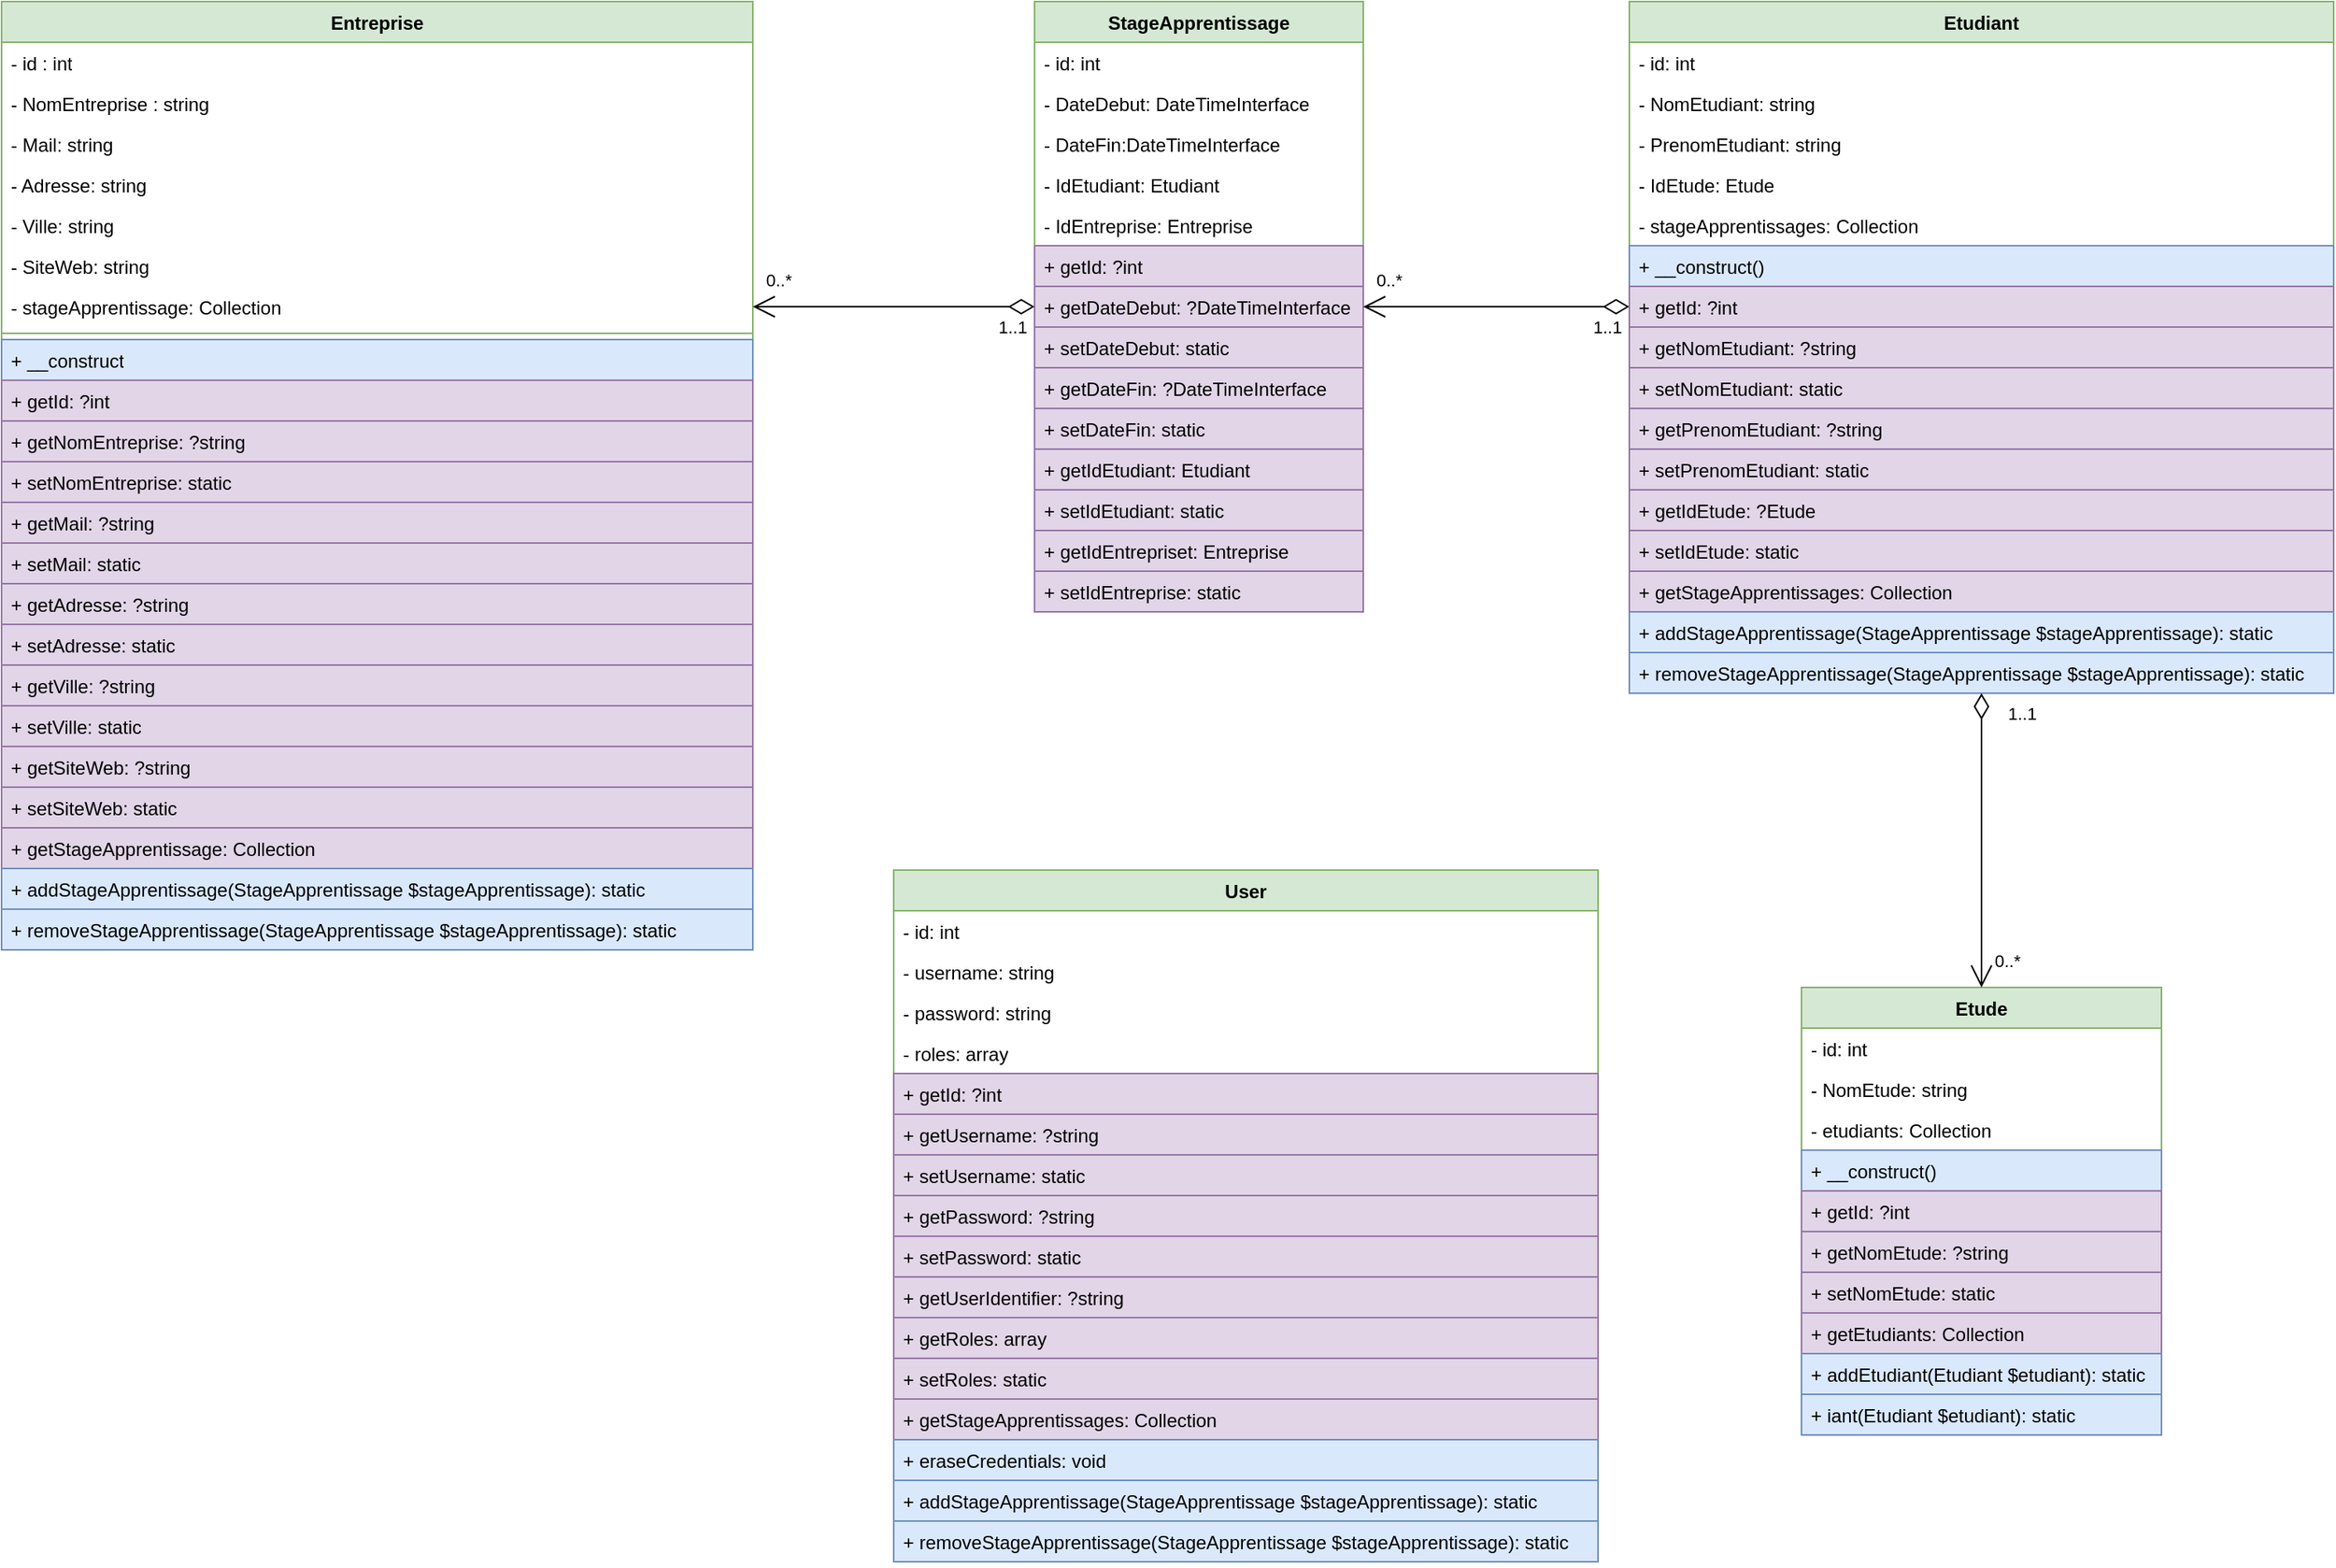 <mxfile version="24.1.0" type="github">
  <diagram name="Page-1" id="tTyukOXu0yuskVTuLJfC">
    <mxGraphModel dx="2049" dy="1117" grid="1" gridSize="10" guides="1" tooltips="1" connect="1" arrows="1" fold="1" page="1" pageScale="1" pageWidth="827" pageHeight="1169" math="0" shadow="0">
      <root>
        <mxCell id="0" />
        <mxCell id="1" parent="0" />
        <mxCell id="duEF9Qy1ewrFmxR0d5C5-20" value="Entreprise" style="swimlane;fontStyle=1;align=center;verticalAlign=top;childLayout=stackLayout;horizontal=1;startSize=26;horizontalStack=0;resizeParent=1;resizeParentMax=0;resizeLast=0;collapsible=1;marginBottom=0;whiteSpace=wrap;html=1;fillColor=#d5e8d4;strokeColor=#82b366;" vertex="1" parent="1">
          <mxGeometry x="20" y="30" width="480" height="606" as="geometry" />
        </mxCell>
        <mxCell id="duEF9Qy1ewrFmxR0d5C5-21" value="&lt;div&gt;- id : int&lt;/div&gt;" style="text;strokeColor=none;fillColor=none;align=left;verticalAlign=top;spacingLeft=4;spacingRight=4;overflow=hidden;rotatable=0;points=[[0,0.5],[1,0.5]];portConstraint=eastwest;whiteSpace=wrap;html=1;" vertex="1" parent="duEF9Qy1ewrFmxR0d5C5-20">
          <mxGeometry y="26" width="480" height="26" as="geometry" />
        </mxCell>
        <mxCell id="duEF9Qy1ewrFmxR0d5C5-29" value="&lt;div&gt;- NomEntreprise : string&lt;br&gt;&lt;/div&gt;" style="text;strokeColor=none;fillColor=none;align=left;verticalAlign=top;spacingLeft=4;spacingRight=4;overflow=hidden;rotatable=0;points=[[0,0.5],[1,0.5]];portConstraint=eastwest;whiteSpace=wrap;html=1;" vertex="1" parent="duEF9Qy1ewrFmxR0d5C5-20">
          <mxGeometry y="52" width="480" height="26" as="geometry" />
        </mxCell>
        <mxCell id="duEF9Qy1ewrFmxR0d5C5-34" value="&lt;div&gt;- Mail: string&lt;br&gt;&lt;/div&gt;" style="text;strokeColor=none;fillColor=none;align=left;verticalAlign=top;spacingLeft=4;spacingRight=4;overflow=hidden;rotatable=0;points=[[0,0.5],[1,0.5]];portConstraint=eastwest;whiteSpace=wrap;html=1;" vertex="1" parent="duEF9Qy1ewrFmxR0d5C5-20">
          <mxGeometry y="78" width="480" height="26" as="geometry" />
        </mxCell>
        <mxCell id="duEF9Qy1ewrFmxR0d5C5-35" value="&lt;div&gt;- Adresse: string&lt;br&gt;&lt;/div&gt;" style="text;strokeColor=none;fillColor=none;align=left;verticalAlign=top;spacingLeft=4;spacingRight=4;overflow=hidden;rotatable=0;points=[[0,0.5],[1,0.5]];portConstraint=eastwest;whiteSpace=wrap;html=1;" vertex="1" parent="duEF9Qy1ewrFmxR0d5C5-20">
          <mxGeometry y="104" width="480" height="26" as="geometry" />
        </mxCell>
        <mxCell id="duEF9Qy1ewrFmxR0d5C5-37" value="&lt;div&gt;- Ville: string&lt;br&gt;&lt;/div&gt;" style="text;strokeColor=none;fillColor=none;align=left;verticalAlign=top;spacingLeft=4;spacingRight=4;overflow=hidden;rotatable=0;points=[[0,0.5],[1,0.5]];portConstraint=eastwest;whiteSpace=wrap;html=1;" vertex="1" parent="duEF9Qy1ewrFmxR0d5C5-20">
          <mxGeometry y="130" width="480" height="26" as="geometry" />
        </mxCell>
        <mxCell id="duEF9Qy1ewrFmxR0d5C5-36" value="&lt;div&gt;- SiteWeb: string&lt;br&gt;&lt;/div&gt;" style="text;strokeColor=none;fillColor=none;align=left;verticalAlign=top;spacingLeft=4;spacingRight=4;overflow=hidden;rotatable=0;points=[[0,0.5],[1,0.5]];portConstraint=eastwest;whiteSpace=wrap;html=1;" vertex="1" parent="duEF9Qy1ewrFmxR0d5C5-20">
          <mxGeometry y="156" width="480" height="26" as="geometry" />
        </mxCell>
        <mxCell id="duEF9Qy1ewrFmxR0d5C5-38" value="&lt;div&gt;- stageApprentissage: Collection&lt;br&gt;&lt;/div&gt;" style="text;strokeColor=none;fillColor=none;align=left;verticalAlign=top;spacingLeft=4;spacingRight=4;overflow=hidden;rotatable=0;points=[[0,0.5],[1,0.5]];portConstraint=eastwest;whiteSpace=wrap;html=1;" vertex="1" parent="duEF9Qy1ewrFmxR0d5C5-20">
          <mxGeometry y="182" width="480" height="26" as="geometry" />
        </mxCell>
        <mxCell id="duEF9Qy1ewrFmxR0d5C5-22" value="" style="line;strokeWidth=1;fillColor=none;align=left;verticalAlign=middle;spacingTop=-1;spacingLeft=3;spacingRight=3;rotatable=0;labelPosition=right;points=[];portConstraint=eastwest;strokeColor=inherit;" vertex="1" parent="duEF9Qy1ewrFmxR0d5C5-20">
          <mxGeometry y="208" width="480" height="8" as="geometry" />
        </mxCell>
        <mxCell id="duEF9Qy1ewrFmxR0d5C5-41" value="+ __construct" style="text;strokeColor=#6c8ebf;fillColor=#dae8fc;align=left;verticalAlign=top;spacingLeft=4;spacingRight=4;overflow=hidden;rotatable=0;points=[[0,0.5],[1,0.5]];portConstraint=eastwest;whiteSpace=wrap;html=1;" vertex="1" parent="duEF9Qy1ewrFmxR0d5C5-20">
          <mxGeometry y="216" width="480" height="26" as="geometry" />
        </mxCell>
        <mxCell id="duEF9Qy1ewrFmxR0d5C5-42" value="+ getId: ?int" style="text;strokeColor=#9673a6;fillColor=#e1d5e7;align=left;verticalAlign=top;spacingLeft=4;spacingRight=4;overflow=hidden;rotatable=0;points=[[0,0.5],[1,0.5]];portConstraint=eastwest;whiteSpace=wrap;html=1;" vertex="1" parent="duEF9Qy1ewrFmxR0d5C5-20">
          <mxGeometry y="242" width="480" height="26" as="geometry" />
        </mxCell>
        <mxCell id="duEF9Qy1ewrFmxR0d5C5-43" value="+ getNomEntreprise: ?string" style="text;strokeColor=#9673a6;fillColor=#e1d5e7;align=left;verticalAlign=top;spacingLeft=4;spacingRight=4;overflow=hidden;rotatable=0;points=[[0,0.5],[1,0.5]];portConstraint=eastwest;whiteSpace=wrap;html=1;" vertex="1" parent="duEF9Qy1ewrFmxR0d5C5-20">
          <mxGeometry y="268" width="480" height="26" as="geometry" />
        </mxCell>
        <mxCell id="duEF9Qy1ewrFmxR0d5C5-44" value="+ setNomEntreprise: static" style="text;strokeColor=#9673a6;fillColor=#e1d5e7;align=left;verticalAlign=top;spacingLeft=4;spacingRight=4;overflow=hidden;rotatable=0;points=[[0,0.5],[1,0.5]];portConstraint=eastwest;whiteSpace=wrap;html=1;" vertex="1" parent="duEF9Qy1ewrFmxR0d5C5-20">
          <mxGeometry y="294" width="480" height="26" as="geometry" />
        </mxCell>
        <mxCell id="duEF9Qy1ewrFmxR0d5C5-45" value="+ getMail: ?string" style="text;strokeColor=#9673a6;fillColor=#e1d5e7;align=left;verticalAlign=top;spacingLeft=4;spacingRight=4;overflow=hidden;rotatable=0;points=[[0,0.5],[1,0.5]];portConstraint=eastwest;whiteSpace=wrap;html=1;" vertex="1" parent="duEF9Qy1ewrFmxR0d5C5-20">
          <mxGeometry y="320" width="480" height="26" as="geometry" />
        </mxCell>
        <mxCell id="duEF9Qy1ewrFmxR0d5C5-46" value="+ setMail: static" style="text;strokeColor=#9673a6;fillColor=#e1d5e7;align=left;verticalAlign=top;spacingLeft=4;spacingRight=4;overflow=hidden;rotatable=0;points=[[0,0.5],[1,0.5]];portConstraint=eastwest;whiteSpace=wrap;html=1;" vertex="1" parent="duEF9Qy1ewrFmxR0d5C5-20">
          <mxGeometry y="346" width="480" height="26" as="geometry" />
        </mxCell>
        <mxCell id="duEF9Qy1ewrFmxR0d5C5-47" value="+ getAdresse: ?string" style="text;strokeColor=#9673a6;fillColor=#e1d5e7;align=left;verticalAlign=top;spacingLeft=4;spacingRight=4;overflow=hidden;rotatable=0;points=[[0,0.5],[1,0.5]];portConstraint=eastwest;whiteSpace=wrap;html=1;" vertex="1" parent="duEF9Qy1ewrFmxR0d5C5-20">
          <mxGeometry y="372" width="480" height="26" as="geometry" />
        </mxCell>
        <mxCell id="duEF9Qy1ewrFmxR0d5C5-48" value="+ setAdresse: static" style="text;strokeColor=#9673a6;fillColor=#e1d5e7;align=left;verticalAlign=top;spacingLeft=4;spacingRight=4;overflow=hidden;rotatable=0;points=[[0,0.5],[1,0.5]];portConstraint=eastwest;whiteSpace=wrap;html=1;" vertex="1" parent="duEF9Qy1ewrFmxR0d5C5-20">
          <mxGeometry y="398" width="480" height="26" as="geometry" />
        </mxCell>
        <mxCell id="duEF9Qy1ewrFmxR0d5C5-49" value="+ getVille: ?string" style="text;strokeColor=#9673a6;fillColor=#e1d5e7;align=left;verticalAlign=top;spacingLeft=4;spacingRight=4;overflow=hidden;rotatable=0;points=[[0,0.5],[1,0.5]];portConstraint=eastwest;whiteSpace=wrap;html=1;" vertex="1" parent="duEF9Qy1ewrFmxR0d5C5-20">
          <mxGeometry y="424" width="480" height="26" as="geometry" />
        </mxCell>
        <mxCell id="duEF9Qy1ewrFmxR0d5C5-50" value="+ setVille: static" style="text;strokeColor=#9673a6;fillColor=#e1d5e7;align=left;verticalAlign=top;spacingLeft=4;spacingRight=4;overflow=hidden;rotatable=0;points=[[0,0.5],[1,0.5]];portConstraint=eastwest;whiteSpace=wrap;html=1;" vertex="1" parent="duEF9Qy1ewrFmxR0d5C5-20">
          <mxGeometry y="450" width="480" height="26" as="geometry" />
        </mxCell>
        <mxCell id="duEF9Qy1ewrFmxR0d5C5-51" value="+ getSiteWeb: ?string" style="text;strokeColor=#9673a6;fillColor=#e1d5e7;align=left;verticalAlign=top;spacingLeft=4;spacingRight=4;overflow=hidden;rotatable=0;points=[[0,0.5],[1,0.5]];portConstraint=eastwest;whiteSpace=wrap;html=1;" vertex="1" parent="duEF9Qy1ewrFmxR0d5C5-20">
          <mxGeometry y="476" width="480" height="26" as="geometry" />
        </mxCell>
        <mxCell id="duEF9Qy1ewrFmxR0d5C5-52" value="+ setSiteWeb: static" style="text;strokeColor=#9673a6;fillColor=#e1d5e7;align=left;verticalAlign=top;spacingLeft=4;spacingRight=4;overflow=hidden;rotatable=0;points=[[0,0.5],[1,0.5]];portConstraint=eastwest;whiteSpace=wrap;html=1;" vertex="1" parent="duEF9Qy1ewrFmxR0d5C5-20">
          <mxGeometry y="502" width="480" height="26" as="geometry" />
        </mxCell>
        <mxCell id="duEF9Qy1ewrFmxR0d5C5-53" value="+ getStageApprentissage: Collection" style="text;strokeColor=#9673a6;fillColor=#e1d5e7;align=left;verticalAlign=top;spacingLeft=4;spacingRight=4;overflow=hidden;rotatable=0;points=[[0,0.5],[1,0.5]];portConstraint=eastwest;whiteSpace=wrap;html=1;" vertex="1" parent="duEF9Qy1ewrFmxR0d5C5-20">
          <mxGeometry y="528" width="480" height="26" as="geometry" />
        </mxCell>
        <mxCell id="duEF9Qy1ewrFmxR0d5C5-81" value="+ addStageApprentissage(StageApprentissage $stageApprentissage): static" style="text;strokeColor=#6c8ebf;fillColor=#dae8fc;align=left;verticalAlign=top;spacingLeft=4;spacingRight=4;overflow=hidden;rotatable=0;points=[[0,0.5],[1,0.5]];portConstraint=eastwest;whiteSpace=wrap;html=1;" vertex="1" parent="duEF9Qy1ewrFmxR0d5C5-20">
          <mxGeometry y="554" width="480" height="26" as="geometry" />
        </mxCell>
        <mxCell id="duEF9Qy1ewrFmxR0d5C5-82" value="+ removeStageApprentissage(StageApprentissage $stageApprentissage): static" style="text;strokeColor=#6c8ebf;fillColor=#dae8fc;align=left;verticalAlign=top;spacingLeft=4;spacingRight=4;overflow=hidden;rotatable=0;points=[[0,0.5],[1,0.5]];portConstraint=eastwest;whiteSpace=wrap;html=1;" vertex="1" parent="duEF9Qy1ewrFmxR0d5C5-20">
          <mxGeometry y="580" width="480" height="26" as="geometry" />
        </mxCell>
        <mxCell id="duEF9Qy1ewrFmxR0d5C5-57" value="Etudiant" style="swimlane;fontStyle=1;align=center;verticalAlign=top;childLayout=stackLayout;horizontal=1;startSize=26;horizontalStack=0;resizeParent=1;resizeParentMax=0;resizeLast=0;collapsible=1;marginBottom=0;whiteSpace=wrap;html=1;fillColor=#d5e8d4;strokeColor=#82b366;" vertex="1" parent="1">
          <mxGeometry x="1060" y="30" width="450" height="442" as="geometry" />
        </mxCell>
        <mxCell id="duEF9Qy1ewrFmxR0d5C5-58" value="&lt;div&gt;- id: int&lt;/div&gt;" style="text;strokeColor=none;fillColor=none;align=left;verticalAlign=top;spacingLeft=4;spacingRight=4;overflow=hidden;rotatable=0;points=[[0,0.5],[1,0.5]];portConstraint=eastwest;whiteSpace=wrap;html=1;" vertex="1" parent="duEF9Qy1ewrFmxR0d5C5-57">
          <mxGeometry y="26" width="450" height="26" as="geometry" />
        </mxCell>
        <mxCell id="duEF9Qy1ewrFmxR0d5C5-59" value="&lt;div&gt;- NomEtudiant: string&lt;br&gt;&lt;/div&gt;" style="text;strokeColor=none;fillColor=none;align=left;verticalAlign=top;spacingLeft=4;spacingRight=4;overflow=hidden;rotatable=0;points=[[0,0.5],[1,0.5]];portConstraint=eastwest;whiteSpace=wrap;html=1;" vertex="1" parent="duEF9Qy1ewrFmxR0d5C5-57">
          <mxGeometry y="52" width="450" height="26" as="geometry" />
        </mxCell>
        <mxCell id="duEF9Qy1ewrFmxR0d5C5-60" value="&lt;div&gt;- PrenomEtudiant: string&lt;br&gt;&lt;/div&gt;" style="text;strokeColor=none;fillColor=none;align=left;verticalAlign=top;spacingLeft=4;spacingRight=4;overflow=hidden;rotatable=0;points=[[0,0.5],[1,0.5]];portConstraint=eastwest;whiteSpace=wrap;html=1;" vertex="1" parent="duEF9Qy1ewrFmxR0d5C5-57">
          <mxGeometry y="78" width="450" height="26" as="geometry" />
        </mxCell>
        <mxCell id="duEF9Qy1ewrFmxR0d5C5-61" value="&lt;div&gt;- IdEtude: Etude&lt;br&gt;&lt;/div&gt;" style="text;strokeColor=none;fillColor=none;align=left;verticalAlign=top;spacingLeft=4;spacingRight=4;overflow=hidden;rotatable=0;points=[[0,0.5],[1,0.5]];portConstraint=eastwest;whiteSpace=wrap;html=1;" vertex="1" parent="duEF9Qy1ewrFmxR0d5C5-57">
          <mxGeometry y="104" width="450" height="26" as="geometry" />
        </mxCell>
        <mxCell id="duEF9Qy1ewrFmxR0d5C5-62" value="&lt;div&gt;- stageApprentissages: Collection&lt;br&gt;&lt;/div&gt;" style="text;strokeColor=none;fillColor=none;align=left;verticalAlign=top;spacingLeft=4;spacingRight=4;overflow=hidden;rotatable=0;points=[[0,0.5],[1,0.5]];portConstraint=eastwest;whiteSpace=wrap;html=1;" vertex="1" parent="duEF9Qy1ewrFmxR0d5C5-57">
          <mxGeometry y="130" width="450" height="26" as="geometry" />
        </mxCell>
        <mxCell id="duEF9Qy1ewrFmxR0d5C5-66" value="+ __construct()" style="text;strokeColor=#6c8ebf;fillColor=#dae8fc;align=left;verticalAlign=top;spacingLeft=4;spacingRight=4;overflow=hidden;rotatable=0;points=[[0,0.5],[1,0.5]];portConstraint=eastwest;whiteSpace=wrap;html=1;" vertex="1" parent="duEF9Qy1ewrFmxR0d5C5-57">
          <mxGeometry y="156" width="450" height="26" as="geometry" />
        </mxCell>
        <mxCell id="duEF9Qy1ewrFmxR0d5C5-67" value="+ getId: ?int" style="text;strokeColor=#9673a6;fillColor=#e1d5e7;align=left;verticalAlign=top;spacingLeft=4;spacingRight=4;overflow=hidden;rotatable=0;points=[[0,0.5],[1,0.5]];portConstraint=eastwest;whiteSpace=wrap;html=1;" vertex="1" parent="duEF9Qy1ewrFmxR0d5C5-57">
          <mxGeometry y="182" width="450" height="26" as="geometry" />
        </mxCell>
        <mxCell id="duEF9Qy1ewrFmxR0d5C5-68" value="+ getNomEtudiant: ?string" style="text;strokeColor=#9673a6;fillColor=#e1d5e7;align=left;verticalAlign=top;spacingLeft=4;spacingRight=4;overflow=hidden;rotatable=0;points=[[0,0.5],[1,0.5]];portConstraint=eastwest;whiteSpace=wrap;html=1;" vertex="1" parent="duEF9Qy1ewrFmxR0d5C5-57">
          <mxGeometry y="208" width="450" height="26" as="geometry" />
        </mxCell>
        <mxCell id="duEF9Qy1ewrFmxR0d5C5-69" value="+ setNomEtudiant: static" style="text;strokeColor=#9673a6;fillColor=#e1d5e7;align=left;verticalAlign=top;spacingLeft=4;spacingRight=4;overflow=hidden;rotatable=0;points=[[0,0.5],[1,0.5]];portConstraint=eastwest;whiteSpace=wrap;html=1;" vertex="1" parent="duEF9Qy1ewrFmxR0d5C5-57">
          <mxGeometry y="234" width="450" height="26" as="geometry" />
        </mxCell>
        <mxCell id="duEF9Qy1ewrFmxR0d5C5-70" value="+ getPrenomEtudiant: ?string" style="text;strokeColor=#9673a6;fillColor=#e1d5e7;align=left;verticalAlign=top;spacingLeft=4;spacingRight=4;overflow=hidden;rotatable=0;points=[[0,0.5],[1,0.5]];portConstraint=eastwest;whiteSpace=wrap;html=1;" vertex="1" parent="duEF9Qy1ewrFmxR0d5C5-57">
          <mxGeometry y="260" width="450" height="26" as="geometry" />
        </mxCell>
        <mxCell id="duEF9Qy1ewrFmxR0d5C5-71" value="+ setPrenomEtudiant: static" style="text;strokeColor=#9673a6;fillColor=#e1d5e7;align=left;verticalAlign=top;spacingLeft=4;spacingRight=4;overflow=hidden;rotatable=0;points=[[0,0.5],[1,0.5]];portConstraint=eastwest;whiteSpace=wrap;html=1;" vertex="1" parent="duEF9Qy1ewrFmxR0d5C5-57">
          <mxGeometry y="286" width="450" height="26" as="geometry" />
        </mxCell>
        <mxCell id="duEF9Qy1ewrFmxR0d5C5-72" value="+ getIdEtude: ?Etude" style="text;strokeColor=#9673a6;fillColor=#e1d5e7;align=left;verticalAlign=top;spacingLeft=4;spacingRight=4;overflow=hidden;rotatable=0;points=[[0,0.5],[1,0.5]];portConstraint=eastwest;whiteSpace=wrap;html=1;" vertex="1" parent="duEF9Qy1ewrFmxR0d5C5-57">
          <mxGeometry y="312" width="450" height="26" as="geometry" />
        </mxCell>
        <mxCell id="duEF9Qy1ewrFmxR0d5C5-73" value="+ setIdEtude: static" style="text;strokeColor=#9673a6;fillColor=#e1d5e7;align=left;verticalAlign=top;spacingLeft=4;spacingRight=4;overflow=hidden;rotatable=0;points=[[0,0.5],[1,0.5]];portConstraint=eastwest;whiteSpace=wrap;html=1;" vertex="1" parent="duEF9Qy1ewrFmxR0d5C5-57">
          <mxGeometry y="338" width="450" height="26" as="geometry" />
        </mxCell>
        <mxCell id="duEF9Qy1ewrFmxR0d5C5-74" value="+ getStageApprentissages: Collection" style="text;strokeColor=#9673a6;fillColor=#e1d5e7;align=left;verticalAlign=top;spacingLeft=4;spacingRight=4;overflow=hidden;rotatable=0;points=[[0,0.5],[1,0.5]];portConstraint=eastwest;whiteSpace=wrap;html=1;" vertex="1" parent="duEF9Qy1ewrFmxR0d5C5-57">
          <mxGeometry y="364" width="450" height="26" as="geometry" />
        </mxCell>
        <mxCell id="duEF9Qy1ewrFmxR0d5C5-75" value="+ addStageApprentissage(StageApprentissage $stageApprentissage): static" style="text;strokeColor=#6c8ebf;fillColor=#dae8fc;align=left;verticalAlign=top;spacingLeft=4;spacingRight=4;overflow=hidden;rotatable=0;points=[[0,0.5],[1,0.5]];portConstraint=eastwest;whiteSpace=wrap;html=1;" vertex="1" parent="duEF9Qy1ewrFmxR0d5C5-57">
          <mxGeometry y="390" width="450" height="26" as="geometry" />
        </mxCell>
        <mxCell id="duEF9Qy1ewrFmxR0d5C5-76" value="+ removeStageApprentissage(StageApprentissage $stageApprentissage): static" style="text;strokeColor=#6c8ebf;fillColor=#dae8fc;align=left;verticalAlign=top;spacingLeft=4;spacingRight=4;overflow=hidden;rotatable=0;points=[[0,0.5],[1,0.5]];portConstraint=eastwest;whiteSpace=wrap;html=1;" vertex="1" parent="duEF9Qy1ewrFmxR0d5C5-57">
          <mxGeometry y="416" width="450" height="26" as="geometry" />
        </mxCell>
        <mxCell id="duEF9Qy1ewrFmxR0d5C5-83" value="&lt;div&gt;Etude&lt;/div&gt;" style="swimlane;fontStyle=1;align=center;verticalAlign=top;childLayout=stackLayout;horizontal=1;startSize=26;horizontalStack=0;resizeParent=1;resizeParentMax=0;resizeLast=0;collapsible=1;marginBottom=0;whiteSpace=wrap;html=1;fillColor=#d5e8d4;strokeColor=#82b366;" vertex="1" parent="1">
          <mxGeometry x="1170" y="660" width="230" height="286" as="geometry" />
        </mxCell>
        <mxCell id="duEF9Qy1ewrFmxR0d5C5-84" value="&lt;div&gt;- id: int&lt;/div&gt;" style="text;strokeColor=none;fillColor=none;align=left;verticalAlign=top;spacingLeft=4;spacingRight=4;overflow=hidden;rotatable=0;points=[[0,0.5],[1,0.5]];portConstraint=eastwest;whiteSpace=wrap;html=1;" vertex="1" parent="duEF9Qy1ewrFmxR0d5C5-83">
          <mxGeometry y="26" width="230" height="26" as="geometry" />
        </mxCell>
        <mxCell id="duEF9Qy1ewrFmxR0d5C5-85" value="&lt;div&gt;- NomEtude: string&lt;br&gt;&lt;/div&gt;" style="text;strokeColor=none;fillColor=none;align=left;verticalAlign=top;spacingLeft=4;spacingRight=4;overflow=hidden;rotatable=0;points=[[0,0.5],[1,0.5]];portConstraint=eastwest;whiteSpace=wrap;html=1;" vertex="1" parent="duEF9Qy1ewrFmxR0d5C5-83">
          <mxGeometry y="52" width="230" height="26" as="geometry" />
        </mxCell>
        <mxCell id="duEF9Qy1ewrFmxR0d5C5-88" value="&lt;div&gt;- etudiants: Collection&lt;br&gt;&lt;/div&gt;" style="text;strokeColor=none;fillColor=none;align=left;verticalAlign=top;spacingLeft=4;spacingRight=4;overflow=hidden;rotatable=0;points=[[0,0.5],[1,0.5]];portConstraint=eastwest;whiteSpace=wrap;html=1;" vertex="1" parent="duEF9Qy1ewrFmxR0d5C5-83">
          <mxGeometry y="78" width="230" height="26" as="geometry" />
        </mxCell>
        <mxCell id="duEF9Qy1ewrFmxR0d5C5-89" value="+ __construct()" style="text;strokeColor=#6c8ebf;fillColor=#dae8fc;align=left;verticalAlign=top;spacingLeft=4;spacingRight=4;overflow=hidden;rotatable=0;points=[[0,0.5],[1,0.5]];portConstraint=eastwest;whiteSpace=wrap;html=1;" vertex="1" parent="duEF9Qy1ewrFmxR0d5C5-83">
          <mxGeometry y="104" width="230" height="26" as="geometry" />
        </mxCell>
        <mxCell id="duEF9Qy1ewrFmxR0d5C5-90" value="+ getId: ?int" style="text;strokeColor=#9673a6;fillColor=#e1d5e7;align=left;verticalAlign=top;spacingLeft=4;spacingRight=4;overflow=hidden;rotatable=0;points=[[0,0.5],[1,0.5]];portConstraint=eastwest;whiteSpace=wrap;html=1;" vertex="1" parent="duEF9Qy1ewrFmxR0d5C5-83">
          <mxGeometry y="130" width="230" height="26" as="geometry" />
        </mxCell>
        <mxCell id="duEF9Qy1ewrFmxR0d5C5-91" value="+ getNomEtude: ?string" style="text;strokeColor=#9673a6;fillColor=#e1d5e7;align=left;verticalAlign=top;spacingLeft=4;spacingRight=4;overflow=hidden;rotatable=0;points=[[0,0.5],[1,0.5]];portConstraint=eastwest;whiteSpace=wrap;html=1;" vertex="1" parent="duEF9Qy1ewrFmxR0d5C5-83">
          <mxGeometry y="156" width="230" height="26" as="geometry" />
        </mxCell>
        <mxCell id="duEF9Qy1ewrFmxR0d5C5-92" value="+ setNomEtude: static" style="text;strokeColor=#9673a6;fillColor=#e1d5e7;align=left;verticalAlign=top;spacingLeft=4;spacingRight=4;overflow=hidden;rotatable=0;points=[[0,0.5],[1,0.5]];portConstraint=eastwest;whiteSpace=wrap;html=1;" vertex="1" parent="duEF9Qy1ewrFmxR0d5C5-83">
          <mxGeometry y="182" width="230" height="26" as="geometry" />
        </mxCell>
        <mxCell id="duEF9Qy1ewrFmxR0d5C5-97" value="+ getEtudiants: Collection" style="text;strokeColor=#9673a6;fillColor=#e1d5e7;align=left;verticalAlign=top;spacingLeft=4;spacingRight=4;overflow=hidden;rotatable=0;points=[[0,0.5],[1,0.5]];portConstraint=eastwest;whiteSpace=wrap;html=1;" vertex="1" parent="duEF9Qy1ewrFmxR0d5C5-83">
          <mxGeometry y="208" width="230" height="26" as="geometry" />
        </mxCell>
        <mxCell id="duEF9Qy1ewrFmxR0d5C5-98" value="+ addEtudiant(Etudiant $etudiant): static" style="text;strokeColor=#6c8ebf;fillColor=#dae8fc;align=left;verticalAlign=top;spacingLeft=4;spacingRight=4;overflow=hidden;rotatable=0;points=[[0,0.5],[1,0.5]];portConstraint=eastwest;whiteSpace=wrap;html=1;" vertex="1" parent="duEF9Qy1ewrFmxR0d5C5-83">
          <mxGeometry y="234" width="230" height="26" as="geometry" />
        </mxCell>
        <mxCell id="duEF9Qy1ewrFmxR0d5C5-99" value="+ iant(Etudiant $etudiant): static" style="text;strokeColor=#6c8ebf;fillColor=#dae8fc;align=left;verticalAlign=top;spacingLeft=4;spacingRight=4;overflow=hidden;rotatable=0;points=[[0,0.5],[1,0.5]];portConstraint=eastwest;whiteSpace=wrap;html=1;" vertex="1" parent="duEF9Qy1ewrFmxR0d5C5-83">
          <mxGeometry y="260" width="230" height="26" as="geometry" />
        </mxCell>
        <mxCell id="duEF9Qy1ewrFmxR0d5C5-103" value="" style="endArrow=open;html=1;endSize=12;startArrow=diamondThin;startSize=14;startFill=0;edgeStyle=orthogonalEdgeStyle;rounded=0;entryX=0.5;entryY=0;entryDx=0;entryDy=0;exitX=0.5;exitY=1;exitDx=0;exitDy=0;" edge="1" parent="1" source="duEF9Qy1ewrFmxR0d5C5-57" target="duEF9Qy1ewrFmxR0d5C5-83">
          <mxGeometry relative="1" as="geometry">
            <mxPoint x="720" y="900" as="sourcePoint" />
            <mxPoint x="880" y="900" as="targetPoint" />
          </mxGeometry>
        </mxCell>
        <mxCell id="duEF9Qy1ewrFmxR0d5C5-104" value="1..1" style="edgeLabel;resizable=0;html=1;align=left;verticalAlign=top;" connectable="0" vertex="1" parent="duEF9Qy1ewrFmxR0d5C5-103">
          <mxGeometry x="-1" relative="1" as="geometry">
            <mxPoint x="15" as="offset" />
          </mxGeometry>
        </mxCell>
        <mxCell id="duEF9Qy1ewrFmxR0d5C5-105" value="&lt;div&gt;0..*&lt;/div&gt;" style="edgeLabel;resizable=0;html=1;align=right;verticalAlign=top;" connectable="0" vertex="1" parent="duEF9Qy1ewrFmxR0d5C5-103">
          <mxGeometry x="1" relative="1" as="geometry">
            <mxPoint x="25" y="-30" as="offset" />
          </mxGeometry>
        </mxCell>
        <mxCell id="duEF9Qy1ewrFmxR0d5C5-106" value="StageApprentissage" style="swimlane;fontStyle=1;align=center;verticalAlign=top;childLayout=stackLayout;horizontal=1;startSize=26;horizontalStack=0;resizeParent=1;resizeParentMax=0;resizeLast=0;collapsible=1;marginBottom=0;whiteSpace=wrap;html=1;fillColor=#d5e8d4;strokeColor=#82b366;" vertex="1" parent="1">
          <mxGeometry x="680" y="30" width="210" height="390" as="geometry" />
        </mxCell>
        <mxCell id="duEF9Qy1ewrFmxR0d5C5-107" value="&lt;div&gt;- id: int&lt;/div&gt;" style="text;strokeColor=none;fillColor=none;align=left;verticalAlign=top;spacingLeft=4;spacingRight=4;overflow=hidden;rotatable=0;points=[[0,0.5],[1,0.5]];portConstraint=eastwest;whiteSpace=wrap;html=1;" vertex="1" parent="duEF9Qy1ewrFmxR0d5C5-106">
          <mxGeometry y="26" width="210" height="26" as="geometry" />
        </mxCell>
        <mxCell id="duEF9Qy1ewrFmxR0d5C5-108" value="&lt;div&gt;- DateDebut: DateTimeInterface&lt;br&gt;&lt;/div&gt;" style="text;strokeColor=none;fillColor=none;align=left;verticalAlign=top;spacingLeft=4;spacingRight=4;overflow=hidden;rotatable=0;points=[[0,0.5],[1,0.5]];portConstraint=eastwest;whiteSpace=wrap;html=1;" vertex="1" parent="duEF9Qy1ewrFmxR0d5C5-106">
          <mxGeometry y="52" width="210" height="26" as="geometry" />
        </mxCell>
        <mxCell id="duEF9Qy1ewrFmxR0d5C5-109" value="&lt;div&gt;- DateFin:DateTimeInterface &lt;/div&gt;" style="text;strokeColor=none;fillColor=none;align=left;verticalAlign=top;spacingLeft=4;spacingRight=4;overflow=hidden;rotatable=0;points=[[0,0.5],[1,0.5]];portConstraint=eastwest;whiteSpace=wrap;html=1;" vertex="1" parent="duEF9Qy1ewrFmxR0d5C5-106">
          <mxGeometry y="78" width="210" height="26" as="geometry" />
        </mxCell>
        <mxCell id="duEF9Qy1ewrFmxR0d5C5-110" value="&lt;div&gt;- IdEtudiant: Etudiant&lt;br&gt;&lt;/div&gt;" style="text;strokeColor=none;fillColor=none;align=left;verticalAlign=top;spacingLeft=4;spacingRight=4;overflow=hidden;rotatable=0;points=[[0,0.5],[1,0.5]];portConstraint=eastwest;whiteSpace=wrap;html=1;" vertex="1" parent="duEF9Qy1ewrFmxR0d5C5-106">
          <mxGeometry y="104" width="210" height="26" as="geometry" />
        </mxCell>
        <mxCell id="duEF9Qy1ewrFmxR0d5C5-111" value="&lt;div&gt;- IdEntreprise: Entreprise&lt;br&gt;&lt;/div&gt;" style="text;strokeColor=none;fillColor=none;align=left;verticalAlign=top;spacingLeft=4;spacingRight=4;overflow=hidden;rotatable=0;points=[[0,0.5],[1,0.5]];portConstraint=eastwest;whiteSpace=wrap;html=1;" vertex="1" parent="duEF9Qy1ewrFmxR0d5C5-106">
          <mxGeometry y="130" width="210" height="26" as="geometry" />
        </mxCell>
        <mxCell id="duEF9Qy1ewrFmxR0d5C5-113" value="+ getId: ?int" style="text;strokeColor=#9673a6;fillColor=#e1d5e7;align=left;verticalAlign=top;spacingLeft=4;spacingRight=4;overflow=hidden;rotatable=0;points=[[0,0.5],[1,0.5]];portConstraint=eastwest;whiteSpace=wrap;html=1;" vertex="1" parent="duEF9Qy1ewrFmxR0d5C5-106">
          <mxGeometry y="156" width="210" height="26" as="geometry" />
        </mxCell>
        <mxCell id="duEF9Qy1ewrFmxR0d5C5-114" value="+ getDateDebut: ?DateTimeInterface" style="text;strokeColor=#9673a6;fillColor=#e1d5e7;align=left;verticalAlign=top;spacingLeft=4;spacingRight=4;overflow=hidden;rotatable=0;points=[[0,0.5],[1,0.5]];portConstraint=eastwest;whiteSpace=wrap;html=1;" vertex="1" parent="duEF9Qy1ewrFmxR0d5C5-106">
          <mxGeometry y="182" width="210" height="26" as="geometry" />
        </mxCell>
        <mxCell id="duEF9Qy1ewrFmxR0d5C5-115" value="+ setDateDebut: static" style="text;strokeColor=#9673a6;fillColor=#e1d5e7;align=left;verticalAlign=top;spacingLeft=4;spacingRight=4;overflow=hidden;rotatable=0;points=[[0,0.5],[1,0.5]];portConstraint=eastwest;whiteSpace=wrap;html=1;" vertex="1" parent="duEF9Qy1ewrFmxR0d5C5-106">
          <mxGeometry y="208" width="210" height="26" as="geometry" />
        </mxCell>
        <mxCell id="duEF9Qy1ewrFmxR0d5C5-123" value="+ getDateFin: ?DateTimeInterface" style="text;strokeColor=#9673a6;fillColor=#e1d5e7;align=left;verticalAlign=top;spacingLeft=4;spacingRight=4;overflow=hidden;rotatable=0;points=[[0,0.5],[1,0.5]];portConstraint=eastwest;whiteSpace=wrap;html=1;" vertex="1" parent="duEF9Qy1ewrFmxR0d5C5-106">
          <mxGeometry y="234" width="210" height="26" as="geometry" />
        </mxCell>
        <mxCell id="duEF9Qy1ewrFmxR0d5C5-124" value="+ setDateFin: static" style="text;strokeColor=#9673a6;fillColor=#e1d5e7;align=left;verticalAlign=top;spacingLeft=4;spacingRight=4;overflow=hidden;rotatable=0;points=[[0,0.5],[1,0.5]];portConstraint=eastwest;whiteSpace=wrap;html=1;" vertex="1" parent="duEF9Qy1ewrFmxR0d5C5-106">
          <mxGeometry y="260" width="210" height="26" as="geometry" />
        </mxCell>
        <mxCell id="duEF9Qy1ewrFmxR0d5C5-125" value="+ getIdEtudiant: Etudiant" style="text;strokeColor=#9673a6;fillColor=#e1d5e7;align=left;verticalAlign=top;spacingLeft=4;spacingRight=4;overflow=hidden;rotatable=0;points=[[0,0.5],[1,0.5]];portConstraint=eastwest;whiteSpace=wrap;html=1;" vertex="1" parent="duEF9Qy1ewrFmxR0d5C5-106">
          <mxGeometry y="286" width="210" height="26" as="geometry" />
        </mxCell>
        <mxCell id="duEF9Qy1ewrFmxR0d5C5-126" value="+ setIdEtudiant: static" style="text;strokeColor=#9673a6;fillColor=#e1d5e7;align=left;verticalAlign=top;spacingLeft=4;spacingRight=4;overflow=hidden;rotatable=0;points=[[0,0.5],[1,0.5]];portConstraint=eastwest;whiteSpace=wrap;html=1;" vertex="1" parent="duEF9Qy1ewrFmxR0d5C5-106">
          <mxGeometry y="312" width="210" height="26" as="geometry" />
        </mxCell>
        <mxCell id="duEF9Qy1ewrFmxR0d5C5-127" value="+ getIdEntrepriset: Entreprise" style="text;strokeColor=#9673a6;fillColor=#e1d5e7;align=left;verticalAlign=top;spacingLeft=4;spacingRight=4;overflow=hidden;rotatable=0;points=[[0,0.5],[1,0.5]];portConstraint=eastwest;whiteSpace=wrap;html=1;" vertex="1" parent="duEF9Qy1ewrFmxR0d5C5-106">
          <mxGeometry y="338" width="210" height="26" as="geometry" />
        </mxCell>
        <mxCell id="duEF9Qy1ewrFmxR0d5C5-128" value="+ setIdEntreprise: static" style="text;strokeColor=#9673a6;fillColor=#e1d5e7;align=left;verticalAlign=top;spacingLeft=4;spacingRight=4;overflow=hidden;rotatable=0;points=[[0,0.5],[1,0.5]];portConstraint=eastwest;whiteSpace=wrap;html=1;" vertex="1" parent="duEF9Qy1ewrFmxR0d5C5-106">
          <mxGeometry y="364" width="210" height="26" as="geometry" />
        </mxCell>
        <mxCell id="duEF9Qy1ewrFmxR0d5C5-129" value="" style="endArrow=open;html=1;endSize=12;startArrow=diamondThin;startSize=14;startFill=0;edgeStyle=orthogonalEdgeStyle;rounded=0;exitX=0;exitY=0.5;exitDx=0;exitDy=0;" edge="1" parent="1" source="duEF9Qy1ewrFmxR0d5C5-67" target="duEF9Qy1ewrFmxR0d5C5-106">
          <mxGeometry relative="1" as="geometry">
            <mxPoint x="1070" y="395" as="sourcePoint" />
            <mxPoint x="1305" y="840" as="targetPoint" />
            <Array as="points">
              <mxPoint x="1020" y="225" />
              <mxPoint x="1020" y="225" />
            </Array>
          </mxGeometry>
        </mxCell>
        <mxCell id="duEF9Qy1ewrFmxR0d5C5-130" value="1..1" style="edgeLabel;resizable=0;html=1;align=left;verticalAlign=top;" connectable="0" vertex="1" parent="duEF9Qy1ewrFmxR0d5C5-129">
          <mxGeometry x="-1" relative="1" as="geometry">
            <mxPoint x="-25" as="offset" />
          </mxGeometry>
        </mxCell>
        <mxCell id="duEF9Qy1ewrFmxR0d5C5-131" value="&lt;div&gt;0..*&lt;/div&gt;" style="edgeLabel;resizable=0;html=1;align=right;verticalAlign=top;" connectable="0" vertex="1" parent="duEF9Qy1ewrFmxR0d5C5-129">
          <mxGeometry x="1" relative="1" as="geometry">
            <mxPoint x="25" y="-30" as="offset" />
          </mxGeometry>
        </mxCell>
        <mxCell id="duEF9Qy1ewrFmxR0d5C5-138" value="" style="endArrow=open;html=1;endSize=12;startArrow=diamondThin;startSize=14;startFill=0;edgeStyle=orthogonalEdgeStyle;rounded=0;entryX=1;entryY=0.5;entryDx=0;entryDy=0;" edge="1" parent="1" source="duEF9Qy1ewrFmxR0d5C5-106" target="duEF9Qy1ewrFmxR0d5C5-38">
          <mxGeometry relative="1" as="geometry">
            <mxPoint x="1080" y="405" as="sourcePoint" />
            <mxPoint x="910" y="405" as="targetPoint" />
          </mxGeometry>
        </mxCell>
        <mxCell id="duEF9Qy1ewrFmxR0d5C5-139" value="1..1" style="edgeLabel;resizable=0;html=1;align=left;verticalAlign=top;" connectable="0" vertex="1" parent="duEF9Qy1ewrFmxR0d5C5-138">
          <mxGeometry x="-1" relative="1" as="geometry">
            <mxPoint x="-25" as="offset" />
          </mxGeometry>
        </mxCell>
        <mxCell id="duEF9Qy1ewrFmxR0d5C5-140" value="&lt;div&gt;0..*&lt;/div&gt;" style="edgeLabel;resizable=0;html=1;align=right;verticalAlign=top;" connectable="0" vertex="1" parent="duEF9Qy1ewrFmxR0d5C5-138">
          <mxGeometry x="1" relative="1" as="geometry">
            <mxPoint x="25" y="-30" as="offset" />
          </mxGeometry>
        </mxCell>
        <mxCell id="duEF9Qy1ewrFmxR0d5C5-141" value="User" style="swimlane;fontStyle=1;align=center;verticalAlign=top;childLayout=stackLayout;horizontal=1;startSize=26;horizontalStack=0;resizeParent=1;resizeParentMax=0;resizeLast=0;collapsible=1;marginBottom=0;whiteSpace=wrap;html=1;fillColor=#d5e8d4;strokeColor=#82b366;" vertex="1" parent="1">
          <mxGeometry x="590" y="585" width="450" height="442" as="geometry" />
        </mxCell>
        <mxCell id="duEF9Qy1ewrFmxR0d5C5-142" value="&lt;div&gt;- id: int&lt;/div&gt;" style="text;strokeColor=none;fillColor=none;align=left;verticalAlign=top;spacingLeft=4;spacingRight=4;overflow=hidden;rotatable=0;points=[[0,0.5],[1,0.5]];portConstraint=eastwest;whiteSpace=wrap;html=1;" vertex="1" parent="duEF9Qy1ewrFmxR0d5C5-141">
          <mxGeometry y="26" width="450" height="26" as="geometry" />
        </mxCell>
        <mxCell id="duEF9Qy1ewrFmxR0d5C5-143" value="&lt;div&gt;- username: string&lt;br&gt;&lt;/div&gt;" style="text;strokeColor=none;fillColor=none;align=left;verticalAlign=top;spacingLeft=4;spacingRight=4;overflow=hidden;rotatable=0;points=[[0,0.5],[1,0.5]];portConstraint=eastwest;whiteSpace=wrap;html=1;" vertex="1" parent="duEF9Qy1ewrFmxR0d5C5-141">
          <mxGeometry y="52" width="450" height="26" as="geometry" />
        </mxCell>
        <mxCell id="duEF9Qy1ewrFmxR0d5C5-145" value="&lt;div&gt;- password: string&lt;br&gt;&lt;/div&gt;" style="text;strokeColor=none;fillColor=none;align=left;verticalAlign=top;spacingLeft=4;spacingRight=4;overflow=hidden;rotatable=0;points=[[0,0.5],[1,0.5]];portConstraint=eastwest;whiteSpace=wrap;html=1;" vertex="1" parent="duEF9Qy1ewrFmxR0d5C5-141">
          <mxGeometry y="78" width="450" height="26" as="geometry" />
        </mxCell>
        <mxCell id="duEF9Qy1ewrFmxR0d5C5-144" value="&lt;div&gt;- roles: array&lt;br&gt;&lt;/div&gt;" style="text;strokeColor=none;fillColor=none;align=left;verticalAlign=top;spacingLeft=4;spacingRight=4;overflow=hidden;rotatable=0;points=[[0,0.5],[1,0.5]];portConstraint=eastwest;whiteSpace=wrap;html=1;" vertex="1" parent="duEF9Qy1ewrFmxR0d5C5-141">
          <mxGeometry y="104" width="450" height="26" as="geometry" />
        </mxCell>
        <mxCell id="duEF9Qy1ewrFmxR0d5C5-148" value="+ getId: ?int" style="text;strokeColor=#9673a6;fillColor=#e1d5e7;align=left;verticalAlign=top;spacingLeft=4;spacingRight=4;overflow=hidden;rotatable=0;points=[[0,0.5],[1,0.5]];portConstraint=eastwest;whiteSpace=wrap;html=1;" vertex="1" parent="duEF9Qy1ewrFmxR0d5C5-141">
          <mxGeometry y="130" width="450" height="26" as="geometry" />
        </mxCell>
        <mxCell id="duEF9Qy1ewrFmxR0d5C5-149" value="+ getUsername: ?string" style="text;strokeColor=#9673a6;fillColor=#e1d5e7;align=left;verticalAlign=top;spacingLeft=4;spacingRight=4;overflow=hidden;rotatable=0;points=[[0,0.5],[1,0.5]];portConstraint=eastwest;whiteSpace=wrap;html=1;" vertex="1" parent="duEF9Qy1ewrFmxR0d5C5-141">
          <mxGeometry y="156" width="450" height="26" as="geometry" />
        </mxCell>
        <mxCell id="duEF9Qy1ewrFmxR0d5C5-150" value="+ setUsername: static" style="text;strokeColor=#9673a6;fillColor=#e1d5e7;align=left;verticalAlign=top;spacingLeft=4;spacingRight=4;overflow=hidden;rotatable=0;points=[[0,0.5],[1,0.5]];portConstraint=eastwest;whiteSpace=wrap;html=1;" vertex="1" parent="duEF9Qy1ewrFmxR0d5C5-141">
          <mxGeometry y="182" width="450" height="26" as="geometry" />
        </mxCell>
        <mxCell id="duEF9Qy1ewrFmxR0d5C5-159" value="+ getPassword: ?string" style="text;strokeColor=#9673a6;fillColor=#e1d5e7;align=left;verticalAlign=top;spacingLeft=4;spacingRight=4;overflow=hidden;rotatable=0;points=[[0,0.5],[1,0.5]];portConstraint=eastwest;whiteSpace=wrap;html=1;" vertex="1" parent="duEF9Qy1ewrFmxR0d5C5-141">
          <mxGeometry y="208" width="450" height="26" as="geometry" />
        </mxCell>
        <mxCell id="duEF9Qy1ewrFmxR0d5C5-158" value="+ setPassword: static" style="text;strokeColor=#9673a6;fillColor=#e1d5e7;align=left;verticalAlign=top;spacingLeft=4;spacingRight=4;overflow=hidden;rotatable=0;points=[[0,0.5],[1,0.5]];portConstraint=eastwest;whiteSpace=wrap;html=1;" vertex="1" parent="duEF9Qy1ewrFmxR0d5C5-141">
          <mxGeometry y="234" width="450" height="26" as="geometry" />
        </mxCell>
        <mxCell id="duEF9Qy1ewrFmxR0d5C5-151" value="+ getUserIdentifier: ?string" style="text;strokeColor=#9673a6;fillColor=#e1d5e7;align=left;verticalAlign=top;spacingLeft=4;spacingRight=4;overflow=hidden;rotatable=0;points=[[0,0.5],[1,0.5]];portConstraint=eastwest;whiteSpace=wrap;html=1;" vertex="1" parent="duEF9Qy1ewrFmxR0d5C5-141">
          <mxGeometry y="260" width="450" height="26" as="geometry" />
        </mxCell>
        <mxCell id="duEF9Qy1ewrFmxR0d5C5-152" value="+ getRoles: array" style="text;strokeColor=#9673a6;fillColor=#e1d5e7;align=left;verticalAlign=top;spacingLeft=4;spacingRight=4;overflow=hidden;rotatable=0;points=[[0,0.5],[1,0.5]];portConstraint=eastwest;whiteSpace=wrap;html=1;" vertex="1" parent="duEF9Qy1ewrFmxR0d5C5-141">
          <mxGeometry y="286" width="450" height="26" as="geometry" />
        </mxCell>
        <mxCell id="duEF9Qy1ewrFmxR0d5C5-154" value="+ setRoles: static" style="text;strokeColor=#9673a6;fillColor=#e1d5e7;align=left;verticalAlign=top;spacingLeft=4;spacingRight=4;overflow=hidden;rotatable=0;points=[[0,0.5],[1,0.5]];portConstraint=eastwest;whiteSpace=wrap;html=1;" vertex="1" parent="duEF9Qy1ewrFmxR0d5C5-141">
          <mxGeometry y="312" width="450" height="26" as="geometry" />
        </mxCell>
        <mxCell id="duEF9Qy1ewrFmxR0d5C5-155" value="+ getStageApprentissages: Collection" style="text;strokeColor=#9673a6;fillColor=#e1d5e7;align=left;verticalAlign=top;spacingLeft=4;spacingRight=4;overflow=hidden;rotatable=0;points=[[0,0.5],[1,0.5]];portConstraint=eastwest;whiteSpace=wrap;html=1;" vertex="1" parent="duEF9Qy1ewrFmxR0d5C5-141">
          <mxGeometry y="338" width="450" height="26" as="geometry" />
        </mxCell>
        <mxCell id="duEF9Qy1ewrFmxR0d5C5-160" value="+ eraseCredentials: void" style="text;strokeColor=#6c8ebf;fillColor=#dae8fc;align=left;verticalAlign=top;spacingLeft=4;spacingRight=4;overflow=hidden;rotatable=0;points=[[0,0.5],[1,0.5]];portConstraint=eastwest;whiteSpace=wrap;html=1;" vertex="1" parent="duEF9Qy1ewrFmxR0d5C5-141">
          <mxGeometry y="364" width="450" height="26" as="geometry" />
        </mxCell>
        <mxCell id="duEF9Qy1ewrFmxR0d5C5-156" value="+ addStageApprentissage(StageApprentissage $stageApprentissage): static" style="text;strokeColor=#6c8ebf;fillColor=#dae8fc;align=left;verticalAlign=top;spacingLeft=4;spacingRight=4;overflow=hidden;rotatable=0;points=[[0,0.5],[1,0.5]];portConstraint=eastwest;whiteSpace=wrap;html=1;" vertex="1" parent="duEF9Qy1ewrFmxR0d5C5-141">
          <mxGeometry y="390" width="450" height="26" as="geometry" />
        </mxCell>
        <mxCell id="duEF9Qy1ewrFmxR0d5C5-157" value="+ removeStageApprentissage(StageApprentissage $stageApprentissage): static" style="text;strokeColor=#6c8ebf;fillColor=#dae8fc;align=left;verticalAlign=top;spacingLeft=4;spacingRight=4;overflow=hidden;rotatable=0;points=[[0,0.5],[1,0.5]];portConstraint=eastwest;whiteSpace=wrap;html=1;" vertex="1" parent="duEF9Qy1ewrFmxR0d5C5-141">
          <mxGeometry y="416" width="450" height="26" as="geometry" />
        </mxCell>
      </root>
    </mxGraphModel>
  </diagram>
</mxfile>
